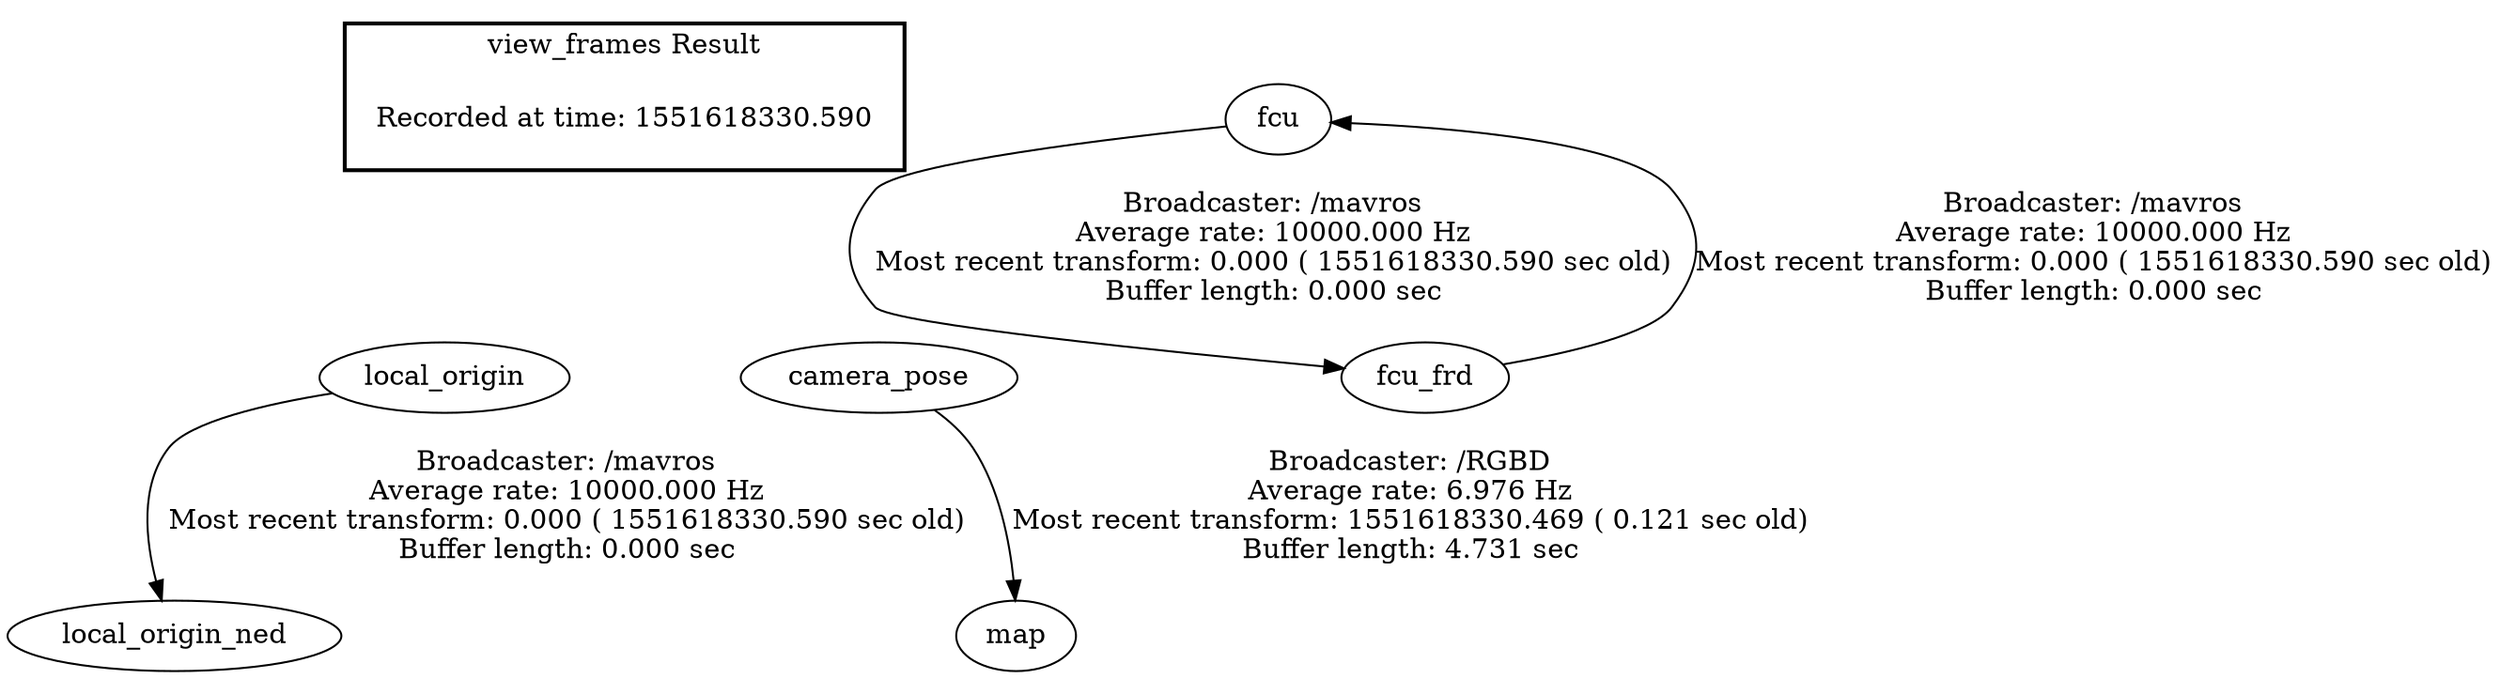 digraph G {
"local_origin" -> "local_origin_ned"[label="Broadcaster: /mavros\nAverage rate: 10000.000 Hz\nMost recent transform: 0.000 ( 1551618330.590 sec old)\nBuffer length: 0.000 sec\n"];
"fcu" -> "fcu_frd"[label="Broadcaster: /mavros\nAverage rate: 10000.000 Hz\nMost recent transform: 0.000 ( 1551618330.590 sec old)\nBuffer length: 0.000 sec\n"];
"fcu_frd" -> "fcu"[label="Broadcaster: /mavros\nAverage rate: 10000.000 Hz\nMost recent transform: 0.000 ( 1551618330.590 sec old)\nBuffer length: 0.000 sec\n"];
"camera_pose" -> "map"[label="Broadcaster: /RGBD\nAverage rate: 6.976 Hz\nMost recent transform: 1551618330.469 ( 0.121 sec old)\nBuffer length: 4.731 sec\n"];
edge [style=invis];
 subgraph cluster_legend { style=bold; color=black; label ="view_frames Result";
"Recorded at time: 1551618330.590"[ shape=plaintext ] ;
 }->"local_origin";
edge [style=invis];
 subgraph cluster_legend { style=bold; color=black; label ="view_frames Result";
"Recorded at time: 1551618330.590"[ shape=plaintext ] ;
 }->"camera_pose";
}